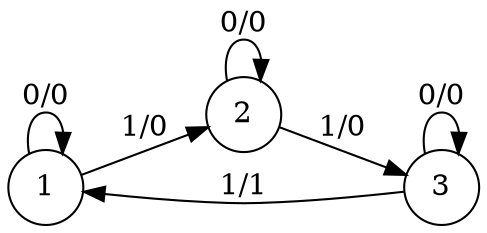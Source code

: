 digraph finite_state_machine {
  rankdir=LR;
  size="8,5"
  
  node [shape = circle]; 1 2 3;
  
  1 -> 1 [label = "0/0"];
  2 -> 2 [label = "0/0"];
  3 -> 3 [label = "0/0"];
  
  1 -> 2 [label = "1/0"];
  2 -> 3 [label = "1/0"];
  3 -> 1 [label = "1/1"];
  
}